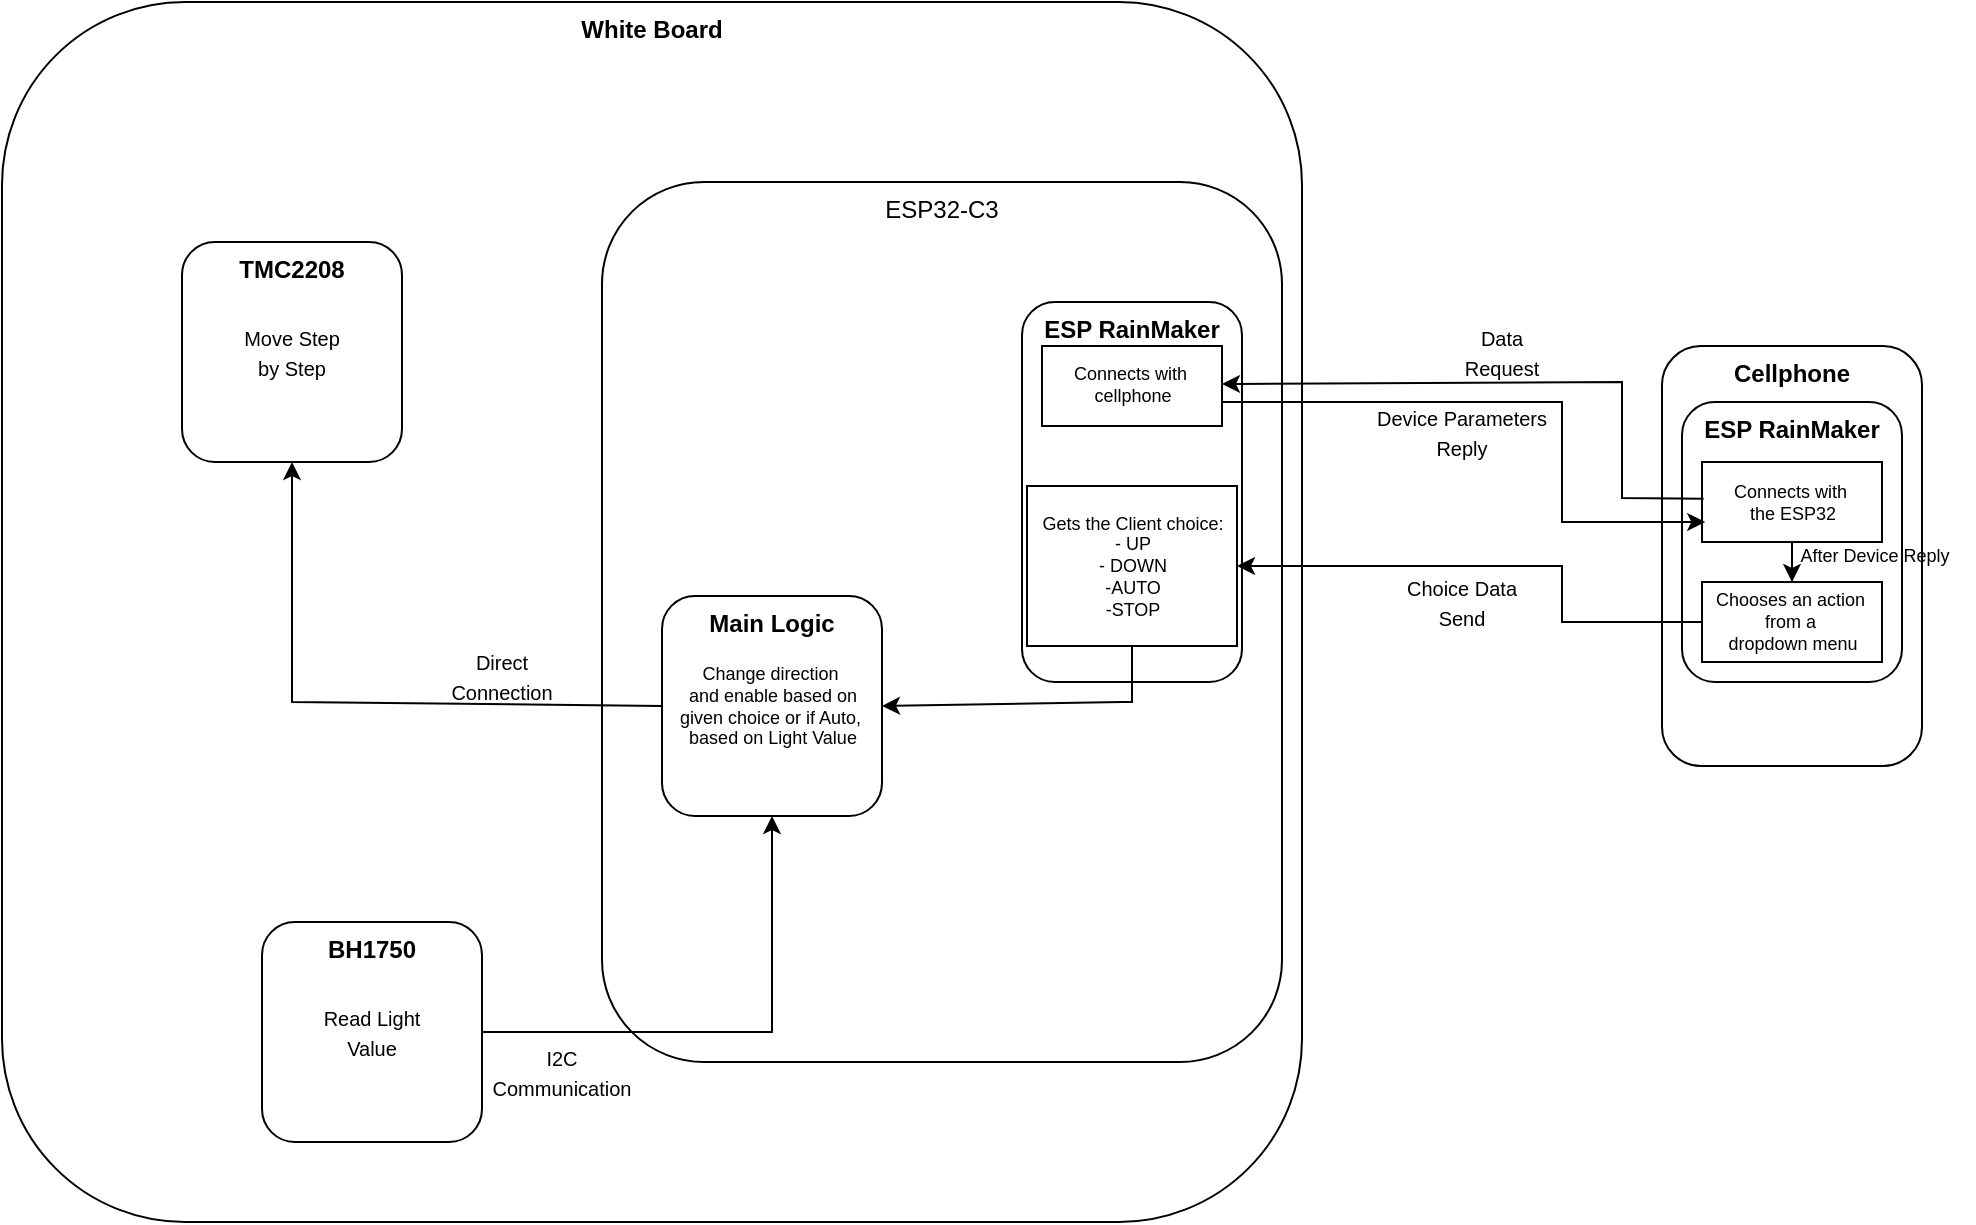 <mxfile version="27.1.1">
  <diagram name="Page-1" id="5H1JVSV0mEslfH-t9nko">
    <mxGraphModel dx="2224" dy="796" grid="1" gridSize="10" guides="1" tooltips="1" connect="1" arrows="1" fold="1" page="1" pageScale="1" pageWidth="827" pageHeight="1169" math="0" shadow="0">
      <root>
        <mxCell id="0" />
        <mxCell id="1" parent="0" />
        <mxCell id="ZCvjuCKzFitpUWFedysh-1" value="&lt;b&gt;White Board&lt;/b&gt;" style="rounded=1;whiteSpace=wrap;html=1;verticalAlign=top;" vertex="1" parent="1">
          <mxGeometry x="-140" y="90" width="650" height="610" as="geometry" />
        </mxCell>
        <mxCell id="ZCvjuCKzFitpUWFedysh-2" value="&lt;b&gt;TMC2208&lt;/b&gt;" style="rounded=1;whiteSpace=wrap;html=1;verticalAlign=top;" vertex="1" parent="1">
          <mxGeometry x="-50" y="210" width="110" height="110" as="geometry" />
        </mxCell>
        <mxCell id="ZCvjuCKzFitpUWFedysh-44" value="ESP32-C3" style="rounded=1;whiteSpace=wrap;html=1;verticalAlign=top;" vertex="1" parent="1">
          <mxGeometry x="160" y="180" width="340" height="440" as="geometry" />
        </mxCell>
        <mxCell id="ZCvjuCKzFitpUWFedysh-4" value="&lt;b&gt;ESP RainMaker&lt;/b&gt;" style="rounded=1;whiteSpace=wrap;html=1;verticalAlign=top;" vertex="1" parent="1">
          <mxGeometry x="370" y="240" width="110" height="190" as="geometry" />
        </mxCell>
        <mxCell id="ZCvjuCKzFitpUWFedysh-31" value="" style="rounded=0;whiteSpace=wrap;html=1;" vertex="1" parent="1">
          <mxGeometry x="380" y="262" width="90" height="40" as="geometry" />
        </mxCell>
        <mxCell id="ZCvjuCKzFitpUWFedysh-40" value="" style="rounded=0;whiteSpace=wrap;html=1;" vertex="1" parent="1">
          <mxGeometry x="372.5" y="332" width="105" height="80" as="geometry" />
        </mxCell>
        <mxCell id="ZCvjuCKzFitpUWFedysh-5" value="Connects with&amp;nbsp;&lt;div&gt;cellphone&lt;/div&gt;" style="text;html=1;align=center;verticalAlign=middle;resizable=0;points=[];autosize=1;strokeColor=none;fillColor=none;fontSize=9;" vertex="1" parent="1">
          <mxGeometry x="380" y="261" width="90" height="40" as="geometry" />
        </mxCell>
        <mxCell id="ZCvjuCKzFitpUWFedysh-7" value="&lt;b&gt;Main Logic&lt;/b&gt;" style="rounded=1;whiteSpace=wrap;html=1;verticalAlign=top;" vertex="1" parent="1">
          <mxGeometry x="190" y="387" width="110" height="110" as="geometry" />
        </mxCell>
        <mxCell id="ZCvjuCKzFitpUWFedysh-10" value="Gets the Client choice:&lt;div&gt;&lt;div&gt;- UP&lt;/div&gt;&lt;div&gt;- DOWN&lt;/div&gt;&lt;div&gt;-AUTO&lt;/div&gt;&lt;div&gt;-STOP&lt;br&gt;&lt;/div&gt;&lt;/div&gt;" style="text;html=1;align=center;verticalAlign=middle;resizable=0;points=[];autosize=1;strokeColor=none;fillColor=none;fontSize=9;" vertex="1" parent="1">
          <mxGeometry x="365" y="337" width="120" height="70" as="geometry" />
        </mxCell>
        <mxCell id="ZCvjuCKzFitpUWFedysh-11" value="" style="endArrow=classic;html=1;rounded=0;exitX=0.5;exitY=1;exitDx=0;exitDy=0;entryX=1;entryY=0.5;entryDx=0;entryDy=0;" edge="1" parent="1" source="ZCvjuCKzFitpUWFedysh-40" target="ZCvjuCKzFitpUWFedysh-7">
          <mxGeometry width="50" height="50" relative="1" as="geometry">
            <mxPoint x="370" y="410" as="sourcePoint" />
            <mxPoint x="420" y="360" as="targetPoint" />
            <Array as="points">
              <mxPoint x="425" y="440" />
              <mxPoint x="420" y="440" />
            </Array>
          </mxGeometry>
        </mxCell>
        <mxCell id="ZCvjuCKzFitpUWFedysh-13" value="Change direction&amp;nbsp;&lt;div&gt;and enable based on&lt;br&gt;given choice or if Auto,&amp;nbsp;&lt;/div&gt;&lt;div&gt;based on Light Value&lt;/div&gt;" style="text;html=1;align=center;verticalAlign=middle;resizable=0;points=[];autosize=1;strokeColor=none;fillColor=none;fontSize=9;" vertex="1" parent="1">
          <mxGeometry x="185" y="412" width="120" height="60" as="geometry" />
        </mxCell>
        <mxCell id="ZCvjuCKzFitpUWFedysh-14" value="" style="endArrow=classic;html=1;rounded=0;entryX=0.5;entryY=1;entryDx=0;entryDy=0;exitX=0;exitY=0.5;exitDx=0;exitDy=0;" edge="1" parent="1" source="ZCvjuCKzFitpUWFedysh-7" target="ZCvjuCKzFitpUWFedysh-2">
          <mxGeometry width="50" height="50" relative="1" as="geometry">
            <mxPoint x="310" y="470" as="sourcePoint" />
            <mxPoint x="190" y="545" as="targetPoint" />
            <Array as="points">
              <mxPoint x="5" y="440" />
            </Array>
          </mxGeometry>
        </mxCell>
        <mxCell id="ZCvjuCKzFitpUWFedysh-18" value="&lt;b&gt;Cellphone&lt;/b&gt;" style="rounded=1;whiteSpace=wrap;html=1;verticalAlign=top;" vertex="1" parent="1">
          <mxGeometry x="690" y="262" width="130" height="210" as="geometry" />
        </mxCell>
        <mxCell id="ZCvjuCKzFitpUWFedysh-19" value="&lt;b&gt;ESP RainMaker&lt;/b&gt;" style="rounded=1;whiteSpace=wrap;html=1;verticalAlign=top;" vertex="1" parent="1">
          <mxGeometry x="700" y="290" width="110" height="140" as="geometry" />
        </mxCell>
        <mxCell id="ZCvjuCKzFitpUWFedysh-24" value="" style="rounded=0;whiteSpace=wrap;html=1;" vertex="1" parent="1">
          <mxGeometry x="710" y="320" width="90" height="40" as="geometry" />
        </mxCell>
        <mxCell id="ZCvjuCKzFitpUWFedysh-36" style="edgeStyle=orthogonalEdgeStyle;rounded=0;orthogonalLoop=1;jettySize=auto;html=1;entryX=0.5;entryY=0;entryDx=0;entryDy=0;" edge="1" parent="1" source="ZCvjuCKzFitpUWFedysh-20" target="ZCvjuCKzFitpUWFedysh-26">
          <mxGeometry relative="1" as="geometry" />
        </mxCell>
        <mxCell id="ZCvjuCKzFitpUWFedysh-20" value="Connects with&amp;nbsp;&lt;div&gt;the ESP32&lt;/div&gt;" style="text;html=1;align=center;verticalAlign=middle;resizable=0;points=[];autosize=1;strokeColor=none;fillColor=none;fontSize=9;" vertex="1" parent="1">
          <mxGeometry x="710" y="320" width="90" height="40" as="geometry" />
        </mxCell>
        <mxCell id="ZCvjuCKzFitpUWFedysh-22" value="" style="endArrow=classic;html=1;rounded=0;entryX=1;entryY=0.5;entryDx=0;entryDy=0;exitX=0;exitY=0.5;exitDx=0;exitDy=0;" edge="1" parent="1" source="ZCvjuCKzFitpUWFedysh-26" target="ZCvjuCKzFitpUWFedysh-40">
          <mxGeometry width="50" height="50" relative="1" as="geometry">
            <mxPoint x="700.66" y="412" as="sourcePoint" />
            <mxPoint x="477.5" y="367.72" as="targetPoint" />
            <Array as="points">
              <mxPoint x="640" y="400" />
              <mxPoint x="640" y="372" />
            </Array>
          </mxGeometry>
        </mxCell>
        <mxCell id="ZCvjuCKzFitpUWFedysh-23" value="After Device Reply" style="text;html=1;align=center;verticalAlign=middle;resizable=0;points=[];autosize=1;strokeColor=none;fillColor=none;fontSize=9;" vertex="1" parent="1">
          <mxGeometry x="746" y="357" width="100" height="20" as="geometry" />
        </mxCell>
        <mxCell id="ZCvjuCKzFitpUWFedysh-26" value="" style="rounded=0;whiteSpace=wrap;html=1;" vertex="1" parent="1">
          <mxGeometry x="710" y="380" width="90" height="40" as="geometry" />
        </mxCell>
        <mxCell id="ZCvjuCKzFitpUWFedysh-21" value="Chooses an action&amp;nbsp;&lt;div&gt;from a&amp;nbsp;&lt;/div&gt;&lt;div&gt;dropdown menu&lt;/div&gt;" style="text;html=1;align=center;verticalAlign=middle;resizable=0;points=[];autosize=1;strokeColor=none;fillColor=none;fontSize=9;" vertex="1" parent="1">
          <mxGeometry x="705" y="375" width="100" height="50" as="geometry" />
        </mxCell>
        <mxCell id="ZCvjuCKzFitpUWFedysh-27" value="" style="endArrow=classic;html=1;rounded=0;exitX=0.009;exitY=0.46;exitDx=0;exitDy=0;exitPerimeter=0;entryX=1;entryY=0.5;entryDx=0;entryDy=0;entryPerimeter=0;" edge="1" parent="1" source="ZCvjuCKzFitpUWFedysh-20" target="ZCvjuCKzFitpUWFedysh-5">
          <mxGeometry width="50" height="50" relative="1" as="geometry">
            <mxPoint x="705.0" y="329.34" as="sourcePoint" />
            <mxPoint x="654.37" y="320.66" as="targetPoint" />
            <Array as="points">
              <mxPoint x="670" y="338" />
              <mxPoint x="670" y="290" />
              <mxPoint x="670" y="280" />
            </Array>
          </mxGeometry>
        </mxCell>
        <mxCell id="ZCvjuCKzFitpUWFedysh-32" value="&lt;font size=&quot;1&quot;&gt;Data Request&lt;/font&gt;" style="text;html=1;align=center;verticalAlign=middle;whiteSpace=wrap;rounded=0;" vertex="1" parent="1">
          <mxGeometry x="580" y="250" width="60" height="30" as="geometry" />
        </mxCell>
        <mxCell id="ZCvjuCKzFitpUWFedysh-33" value="" style="endArrow=classic;html=1;rounded=0;entryX=0.018;entryY=0.75;entryDx=0;entryDy=0;entryPerimeter=0;" edge="1" parent="1" target="ZCvjuCKzFitpUWFedysh-20">
          <mxGeometry width="50" height="50" relative="1" as="geometry">
            <mxPoint x="470" y="290" as="sourcePoint" />
            <mxPoint x="550" y="281" as="targetPoint" />
            <Array as="points">
              <mxPoint x="560" y="290" />
              <mxPoint x="640" y="290" />
              <mxPoint x="640" y="350" />
            </Array>
          </mxGeometry>
        </mxCell>
        <mxCell id="ZCvjuCKzFitpUWFedysh-34" value="&lt;font size=&quot;1&quot;&gt;Device Parameters Reply&lt;/font&gt;" style="text;html=1;align=center;verticalAlign=middle;whiteSpace=wrap;rounded=0;" vertex="1" parent="1">
          <mxGeometry x="540" y="290" width="100" height="30" as="geometry" />
        </mxCell>
        <mxCell id="ZCvjuCKzFitpUWFedysh-41" value="&lt;font size=&quot;1&quot;&gt;Choice Data Send&lt;/font&gt;" style="text;html=1;align=center;verticalAlign=middle;whiteSpace=wrap;rounded=0;" vertex="1" parent="1">
          <mxGeometry x="560" y="375" width="60" height="30" as="geometry" />
        </mxCell>
        <mxCell id="ZCvjuCKzFitpUWFedysh-43" value="&lt;font size=&quot;1&quot;&gt;Direct Connection&lt;/font&gt;" style="text;html=1;align=center;verticalAlign=middle;whiteSpace=wrap;rounded=0;" vertex="1" parent="1">
          <mxGeometry x="80" y="412" width="60" height="30" as="geometry" />
        </mxCell>
        <mxCell id="ZCvjuCKzFitpUWFedysh-46" value="&lt;b&gt;BH1750&lt;/b&gt;" style="rounded=1;whiteSpace=wrap;html=1;verticalAlign=top;" vertex="1" parent="1">
          <mxGeometry x="-10" y="550" width="110" height="110" as="geometry" />
        </mxCell>
        <mxCell id="ZCvjuCKzFitpUWFedysh-47" value="" style="endArrow=classic;html=1;rounded=0;entryX=0.5;entryY=1;entryDx=0;entryDy=0;exitX=1;exitY=0.5;exitDx=0;exitDy=0;" edge="1" parent="1" source="ZCvjuCKzFitpUWFedysh-46" target="ZCvjuCKzFitpUWFedysh-7">
          <mxGeometry width="50" height="50" relative="1" as="geometry">
            <mxPoint x="225" y="562" as="sourcePoint" />
            <mxPoint x="-30" y="440" as="targetPoint" />
            <Array as="points">
              <mxPoint x="245" y="605" />
            </Array>
          </mxGeometry>
        </mxCell>
        <mxCell id="ZCvjuCKzFitpUWFedysh-48" value="&lt;font size=&quot;1&quot;&gt;I2C Communication&lt;/font&gt;" style="text;html=1;align=center;verticalAlign=middle;whiteSpace=wrap;rounded=0;" vertex="1" parent="1">
          <mxGeometry x="110" y="610" width="60" height="30" as="geometry" />
        </mxCell>
        <mxCell id="ZCvjuCKzFitpUWFedysh-49" value="&lt;font size=&quot;1&quot;&gt;Read Light Value&lt;/font&gt;" style="text;html=1;align=center;verticalAlign=middle;whiteSpace=wrap;rounded=0;" vertex="1" parent="1">
          <mxGeometry x="15" y="590" width="60" height="30" as="geometry" />
        </mxCell>
        <mxCell id="ZCvjuCKzFitpUWFedysh-50" value="&lt;font size=&quot;1&quot;&gt;Move Step by Step&lt;/font&gt;" style="text;html=1;align=center;verticalAlign=middle;whiteSpace=wrap;rounded=0;" vertex="1" parent="1">
          <mxGeometry x="-25" y="250" width="60" height="30" as="geometry" />
        </mxCell>
      </root>
    </mxGraphModel>
  </diagram>
</mxfile>
